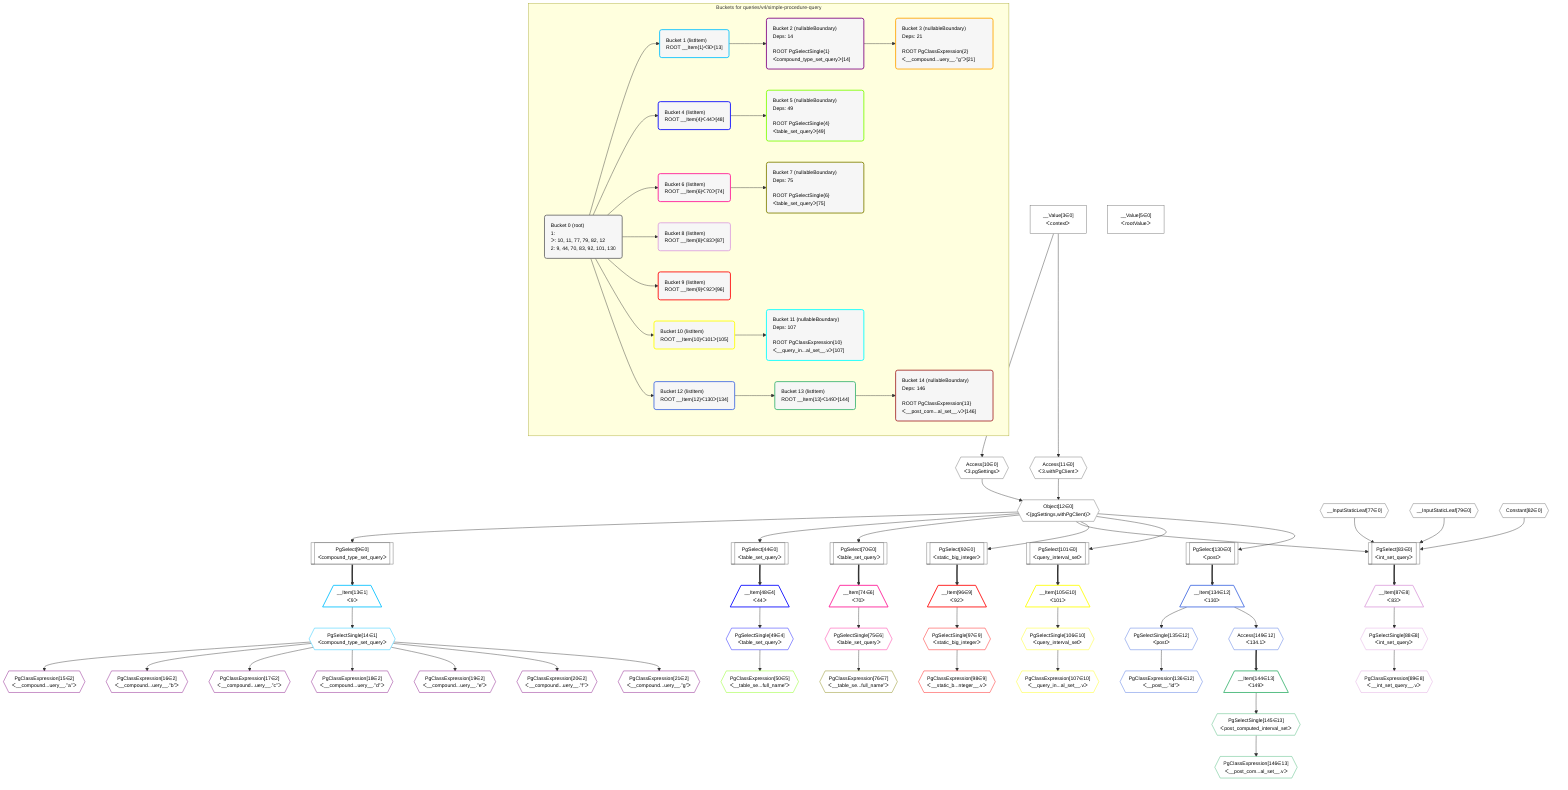%%{init: {'themeVariables': { 'fontSize': '12px'}}}%%
graph TD
    classDef path fill:#eee,stroke:#000,color:#000
    classDef plan fill:#fff,stroke-width:1px,color:#000
    classDef itemplan fill:#fff,stroke-width:2px,color:#000
    classDef unbatchedplan fill:#dff,stroke-width:1px,color:#000
    classDef sideeffectplan fill:#fcc,stroke-width:2px,color:#000
    classDef bucket fill:#f6f6f6,color:#000,stroke-width:2px,text-align:left


    %% define steps
    __Value3["__Value[3∈0]<br />ᐸcontextᐳ"]:::plan
    __Value5["__Value[5∈0]<br />ᐸrootValueᐳ"]:::plan
    Access10{{"Access[10∈0]<br />ᐸ3.pgSettingsᐳ"}}:::plan
    Access11{{"Access[11∈0]<br />ᐸ3.withPgClientᐳ"}}:::plan
    Object12{{"Object[12∈0]<br />ᐸ{pgSettings,withPgClient}ᐳ"}}:::plan
    PgSelect9[["PgSelect[9∈0]<br />ᐸcompound_type_set_queryᐳ"]]:::plan
    __Item13[/"__Item[13∈1]<br />ᐸ9ᐳ"\]:::itemplan
    PgSelectSingle14{{"PgSelectSingle[14∈1]<br />ᐸcompound_type_set_queryᐳ"}}:::plan
    PgClassExpression15{{"PgClassExpression[15∈2]<br />ᐸ__compound...uery__.”a”ᐳ"}}:::plan
    PgClassExpression16{{"PgClassExpression[16∈2]<br />ᐸ__compound...uery__.”b”ᐳ"}}:::plan
    PgClassExpression17{{"PgClassExpression[17∈2]<br />ᐸ__compound...uery__.”c”ᐳ"}}:::plan
    PgClassExpression18{{"PgClassExpression[18∈2]<br />ᐸ__compound...uery__.”d”ᐳ"}}:::plan
    PgClassExpression19{{"PgClassExpression[19∈2]<br />ᐸ__compound...uery__.”e”ᐳ"}}:::plan
    PgClassExpression20{{"PgClassExpression[20∈2]<br />ᐸ__compound...uery__.”f”ᐳ"}}:::plan
    PgClassExpression21{{"PgClassExpression[21∈2]<br />ᐸ__compound...uery__.”g”ᐳ"}}:::plan
    PgSelect44[["PgSelect[44∈0]<br />ᐸtable_set_queryᐳ"]]:::plan
    __Item48[/"__Item[48∈4]<br />ᐸ44ᐳ"\]:::itemplan
    PgSelectSingle49{{"PgSelectSingle[49∈4]<br />ᐸtable_set_queryᐳ"}}:::plan
    PgClassExpression50{{"PgClassExpression[50∈5]<br />ᐸ__table_se...full_name”ᐳ"}}:::plan
    PgSelect70[["PgSelect[70∈0]<br />ᐸtable_set_queryᐳ"]]:::plan
    __Item74[/"__Item[74∈6]<br />ᐸ70ᐳ"\]:::itemplan
    PgSelectSingle75{{"PgSelectSingle[75∈6]<br />ᐸtable_set_queryᐳ"}}:::plan
    PgClassExpression76{{"PgClassExpression[76∈7]<br />ᐸ__table_se...full_name”ᐳ"}}:::plan
    __InputStaticLeaf77{{"__InputStaticLeaf[77∈0]"}}:::plan
    __InputStaticLeaf79{{"__InputStaticLeaf[79∈0]"}}:::plan
    Constant82{{"Constant[82∈0]"}}:::plan
    PgSelect83[["PgSelect[83∈0]<br />ᐸint_set_queryᐳ"]]:::plan
    __Item87[/"__Item[87∈8]<br />ᐸ83ᐳ"\]:::itemplan
    PgSelectSingle88{{"PgSelectSingle[88∈8]<br />ᐸint_set_queryᐳ"}}:::plan
    PgClassExpression89{{"PgClassExpression[89∈8]<br />ᐸ__int_set_query__.vᐳ"}}:::plan
    PgSelect92[["PgSelect[92∈0]<br />ᐸstatic_big_integerᐳ"]]:::plan
    __Item96[/"__Item[96∈9]<br />ᐸ92ᐳ"\]:::itemplan
    PgSelectSingle97{{"PgSelectSingle[97∈9]<br />ᐸstatic_big_integerᐳ"}}:::plan
    PgClassExpression98{{"PgClassExpression[98∈9]<br />ᐸ__static_b...nteger__.vᐳ"}}:::plan
    PgSelect101[["PgSelect[101∈0]<br />ᐸquery_interval_setᐳ"]]:::plan
    __Item105[/"__Item[105∈10]<br />ᐸ101ᐳ"\]:::itemplan
    PgSelectSingle106{{"PgSelectSingle[106∈10]<br />ᐸquery_interval_setᐳ"}}:::plan
    PgClassExpression107{{"PgClassExpression[107∈10]<br />ᐸ__query_in...al_set__.vᐳ"}}:::plan
    PgSelect130[["PgSelect[130∈0]<br />ᐸpostᐳ"]]:::plan
    __Item134[/"__Item[134∈12]<br />ᐸ130ᐳ"\]:::itemplan
    PgSelectSingle135{{"PgSelectSingle[135∈12]<br />ᐸpostᐳ"}}:::plan
    PgClassExpression136{{"PgClassExpression[136∈12]<br />ᐸ__post__.”id”ᐳ"}}:::plan
    Access149{{"Access[149∈12]<br />ᐸ134.1ᐳ"}}:::plan
    __Item144[/"__Item[144∈13]<br />ᐸ149ᐳ"\]:::itemplan
    PgSelectSingle145{{"PgSelectSingle[145∈13]<br />ᐸpost_computed_interval_setᐳ"}}:::plan
    PgClassExpression146{{"PgClassExpression[146∈13]<br />ᐸ__post_com...al_set__.vᐳ"}}:::plan

    %% plan dependencies
    __Value3 --> Access10
    __Value3 --> Access11
    Access10 & Access11 --> Object12
    Object12 --> PgSelect9
    PgSelect9 ==> __Item13
    __Item13 --> PgSelectSingle14
    PgSelectSingle14 --> PgClassExpression15
    PgSelectSingle14 --> PgClassExpression16
    PgSelectSingle14 --> PgClassExpression17
    PgSelectSingle14 --> PgClassExpression18
    PgSelectSingle14 --> PgClassExpression19
    PgSelectSingle14 --> PgClassExpression20
    PgSelectSingle14 --> PgClassExpression21
    Object12 --> PgSelect44
    PgSelect44 ==> __Item48
    __Item48 --> PgSelectSingle49
    PgSelectSingle49 --> PgClassExpression50
    Object12 --> PgSelect70
    PgSelect70 ==> __Item74
    __Item74 --> PgSelectSingle75
    PgSelectSingle75 --> PgClassExpression76
    Object12 & __InputStaticLeaf77 & Constant82 & __InputStaticLeaf79 --> PgSelect83
    PgSelect83 ==> __Item87
    __Item87 --> PgSelectSingle88
    PgSelectSingle88 --> PgClassExpression89
    Object12 --> PgSelect92
    PgSelect92 ==> __Item96
    __Item96 --> PgSelectSingle97
    PgSelectSingle97 --> PgClassExpression98
    Object12 --> PgSelect101
    PgSelect101 ==> __Item105
    __Item105 --> PgSelectSingle106
    PgSelectSingle106 --> PgClassExpression107
    Object12 --> PgSelect130
    PgSelect130 ==> __Item134
    __Item134 --> PgSelectSingle135
    PgSelectSingle135 --> PgClassExpression136
    __Item134 --> Access149
    Access149 ==> __Item144
    __Item144 --> PgSelectSingle145
    PgSelectSingle145 --> PgClassExpression146

    subgraph "Buckets for queries/v4/simple-procedure-query"
    Bucket0("Bucket 0 (root)<br />1: <br />ᐳ: 10, 11, 77, 79, 82, 12<br />2: 9, 44, 70, 83, 92, 101, 130"):::bucket
    classDef bucket0 stroke:#696969
    class Bucket0,__Value3,__Value5,PgSelect9,Access10,Access11,Object12,PgSelect44,PgSelect70,__InputStaticLeaf77,__InputStaticLeaf79,Constant82,PgSelect83,PgSelect92,PgSelect101,PgSelect130 bucket0
    Bucket1("Bucket 1 (listItem)<br />ROOT __Item{1}ᐸ9ᐳ[13]"):::bucket
    classDef bucket1 stroke:#00bfff
    class Bucket1,__Item13,PgSelectSingle14 bucket1
    Bucket2("Bucket 2 (nullableBoundary)<br />Deps: 14<br /><br />ROOT PgSelectSingle{1}ᐸcompound_type_set_queryᐳ[14]"):::bucket
    classDef bucket2 stroke:#7f007f
    class Bucket2,PgClassExpression15,PgClassExpression16,PgClassExpression17,PgClassExpression18,PgClassExpression19,PgClassExpression20,PgClassExpression21 bucket2
    Bucket3("Bucket 3 (nullableBoundary)<br />Deps: 21<br /><br />ROOT PgClassExpression{2}ᐸ__compound...uery__.”g”ᐳ[21]"):::bucket
    classDef bucket3 stroke:#ffa500
    class Bucket3 bucket3
    Bucket4("Bucket 4 (listItem)<br />ROOT __Item{4}ᐸ44ᐳ[48]"):::bucket
    classDef bucket4 stroke:#0000ff
    class Bucket4,__Item48,PgSelectSingle49 bucket4
    Bucket5("Bucket 5 (nullableBoundary)<br />Deps: 49<br /><br />ROOT PgSelectSingle{4}ᐸtable_set_queryᐳ[49]"):::bucket
    classDef bucket5 stroke:#7fff00
    class Bucket5,PgClassExpression50 bucket5
    Bucket6("Bucket 6 (listItem)<br />ROOT __Item{6}ᐸ70ᐳ[74]"):::bucket
    classDef bucket6 stroke:#ff1493
    class Bucket6,__Item74,PgSelectSingle75 bucket6
    Bucket7("Bucket 7 (nullableBoundary)<br />Deps: 75<br /><br />ROOT PgSelectSingle{6}ᐸtable_set_queryᐳ[75]"):::bucket
    classDef bucket7 stroke:#808000
    class Bucket7,PgClassExpression76 bucket7
    Bucket8("Bucket 8 (listItem)<br />ROOT __Item{8}ᐸ83ᐳ[87]"):::bucket
    classDef bucket8 stroke:#dda0dd
    class Bucket8,__Item87,PgSelectSingle88,PgClassExpression89 bucket8
    Bucket9("Bucket 9 (listItem)<br />ROOT __Item{9}ᐸ92ᐳ[96]"):::bucket
    classDef bucket9 stroke:#ff0000
    class Bucket9,__Item96,PgSelectSingle97,PgClassExpression98 bucket9
    Bucket10("Bucket 10 (listItem)<br />ROOT __Item{10}ᐸ101ᐳ[105]"):::bucket
    classDef bucket10 stroke:#ffff00
    class Bucket10,__Item105,PgSelectSingle106,PgClassExpression107 bucket10
    Bucket11("Bucket 11 (nullableBoundary)<br />Deps: 107<br /><br />ROOT PgClassExpression{10}ᐸ__query_in...al_set__.vᐳ[107]"):::bucket
    classDef bucket11 stroke:#00ffff
    class Bucket11 bucket11
    Bucket12("Bucket 12 (listItem)<br />ROOT __Item{12}ᐸ130ᐳ[134]"):::bucket
    classDef bucket12 stroke:#4169e1
    class Bucket12,__Item134,PgSelectSingle135,PgClassExpression136,Access149 bucket12
    Bucket13("Bucket 13 (listItem)<br />ROOT __Item{13}ᐸ149ᐳ[144]"):::bucket
    classDef bucket13 stroke:#3cb371
    class Bucket13,__Item144,PgSelectSingle145,PgClassExpression146 bucket13
    Bucket14("Bucket 14 (nullableBoundary)<br />Deps: 146<br /><br />ROOT PgClassExpression{13}ᐸ__post_com...al_set__.vᐳ[146]"):::bucket
    classDef bucket14 stroke:#a52a2a
    class Bucket14 bucket14
    Bucket0 --> Bucket1 & Bucket4 & Bucket6 & Bucket8 & Bucket9 & Bucket10 & Bucket12
    Bucket1 --> Bucket2
    Bucket2 --> Bucket3
    Bucket4 --> Bucket5
    Bucket6 --> Bucket7
    Bucket10 --> Bucket11
    Bucket12 --> Bucket13
    Bucket13 --> Bucket14
    end